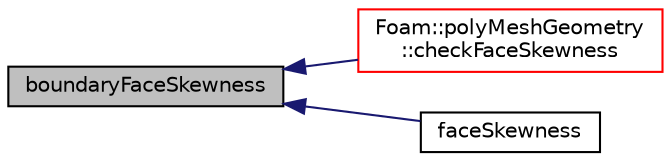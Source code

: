 digraph "boundaryFaceSkewness"
{
  bgcolor="transparent";
  edge [fontname="Helvetica",fontsize="10",labelfontname="Helvetica",labelfontsize="10"];
  node [fontname="Helvetica",fontsize="10",shape=record];
  rankdir="LR";
  Node1 [label="boundaryFaceSkewness",height=0.2,width=0.4,color="black", fillcolor="grey75", style="filled", fontcolor="black"];
  Node1 -> Node2 [dir="back",color="midnightblue",fontsize="10",style="solid",fontname="Helvetica"];
  Node2 [label="Foam::polyMeshGeometry\l::checkFaceSkewness",height=0.2,width=0.4,color="red",URL="$a01959.html#a2df259c9e50de61beac65c3757c224eb",tooltip="See primitiveMesh. "];
  Node1 -> Node3 [dir="back",color="midnightblue",fontsize="10",style="solid",fontname="Helvetica"];
  Node3 [label="faceSkewness",height=0.2,width=0.4,color="black",URL="$a02010.html#a2c7c21c63a904623f3ae7754d02cde0a",tooltip="Skewness of single face. "];
}
